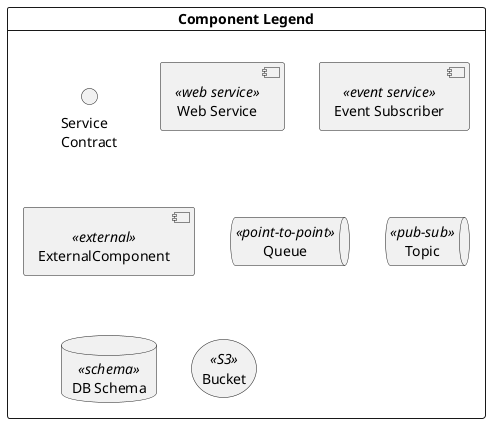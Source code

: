 @startuml
skinparam componentStyle uml2

Card "Component Legend" {
  interface "Service\nContract"
  component "Web Service" <<web service>>
  component "Event Subscriber" <<event service>>
  component ExternalComponent <<external>>
  queue Queue <<point-to-point>> 
  queue Topic <<pub-sub>> 
  database "DB Schema" <<schema>>
  storage "Bucket" <<S3>>
}

@enduml
